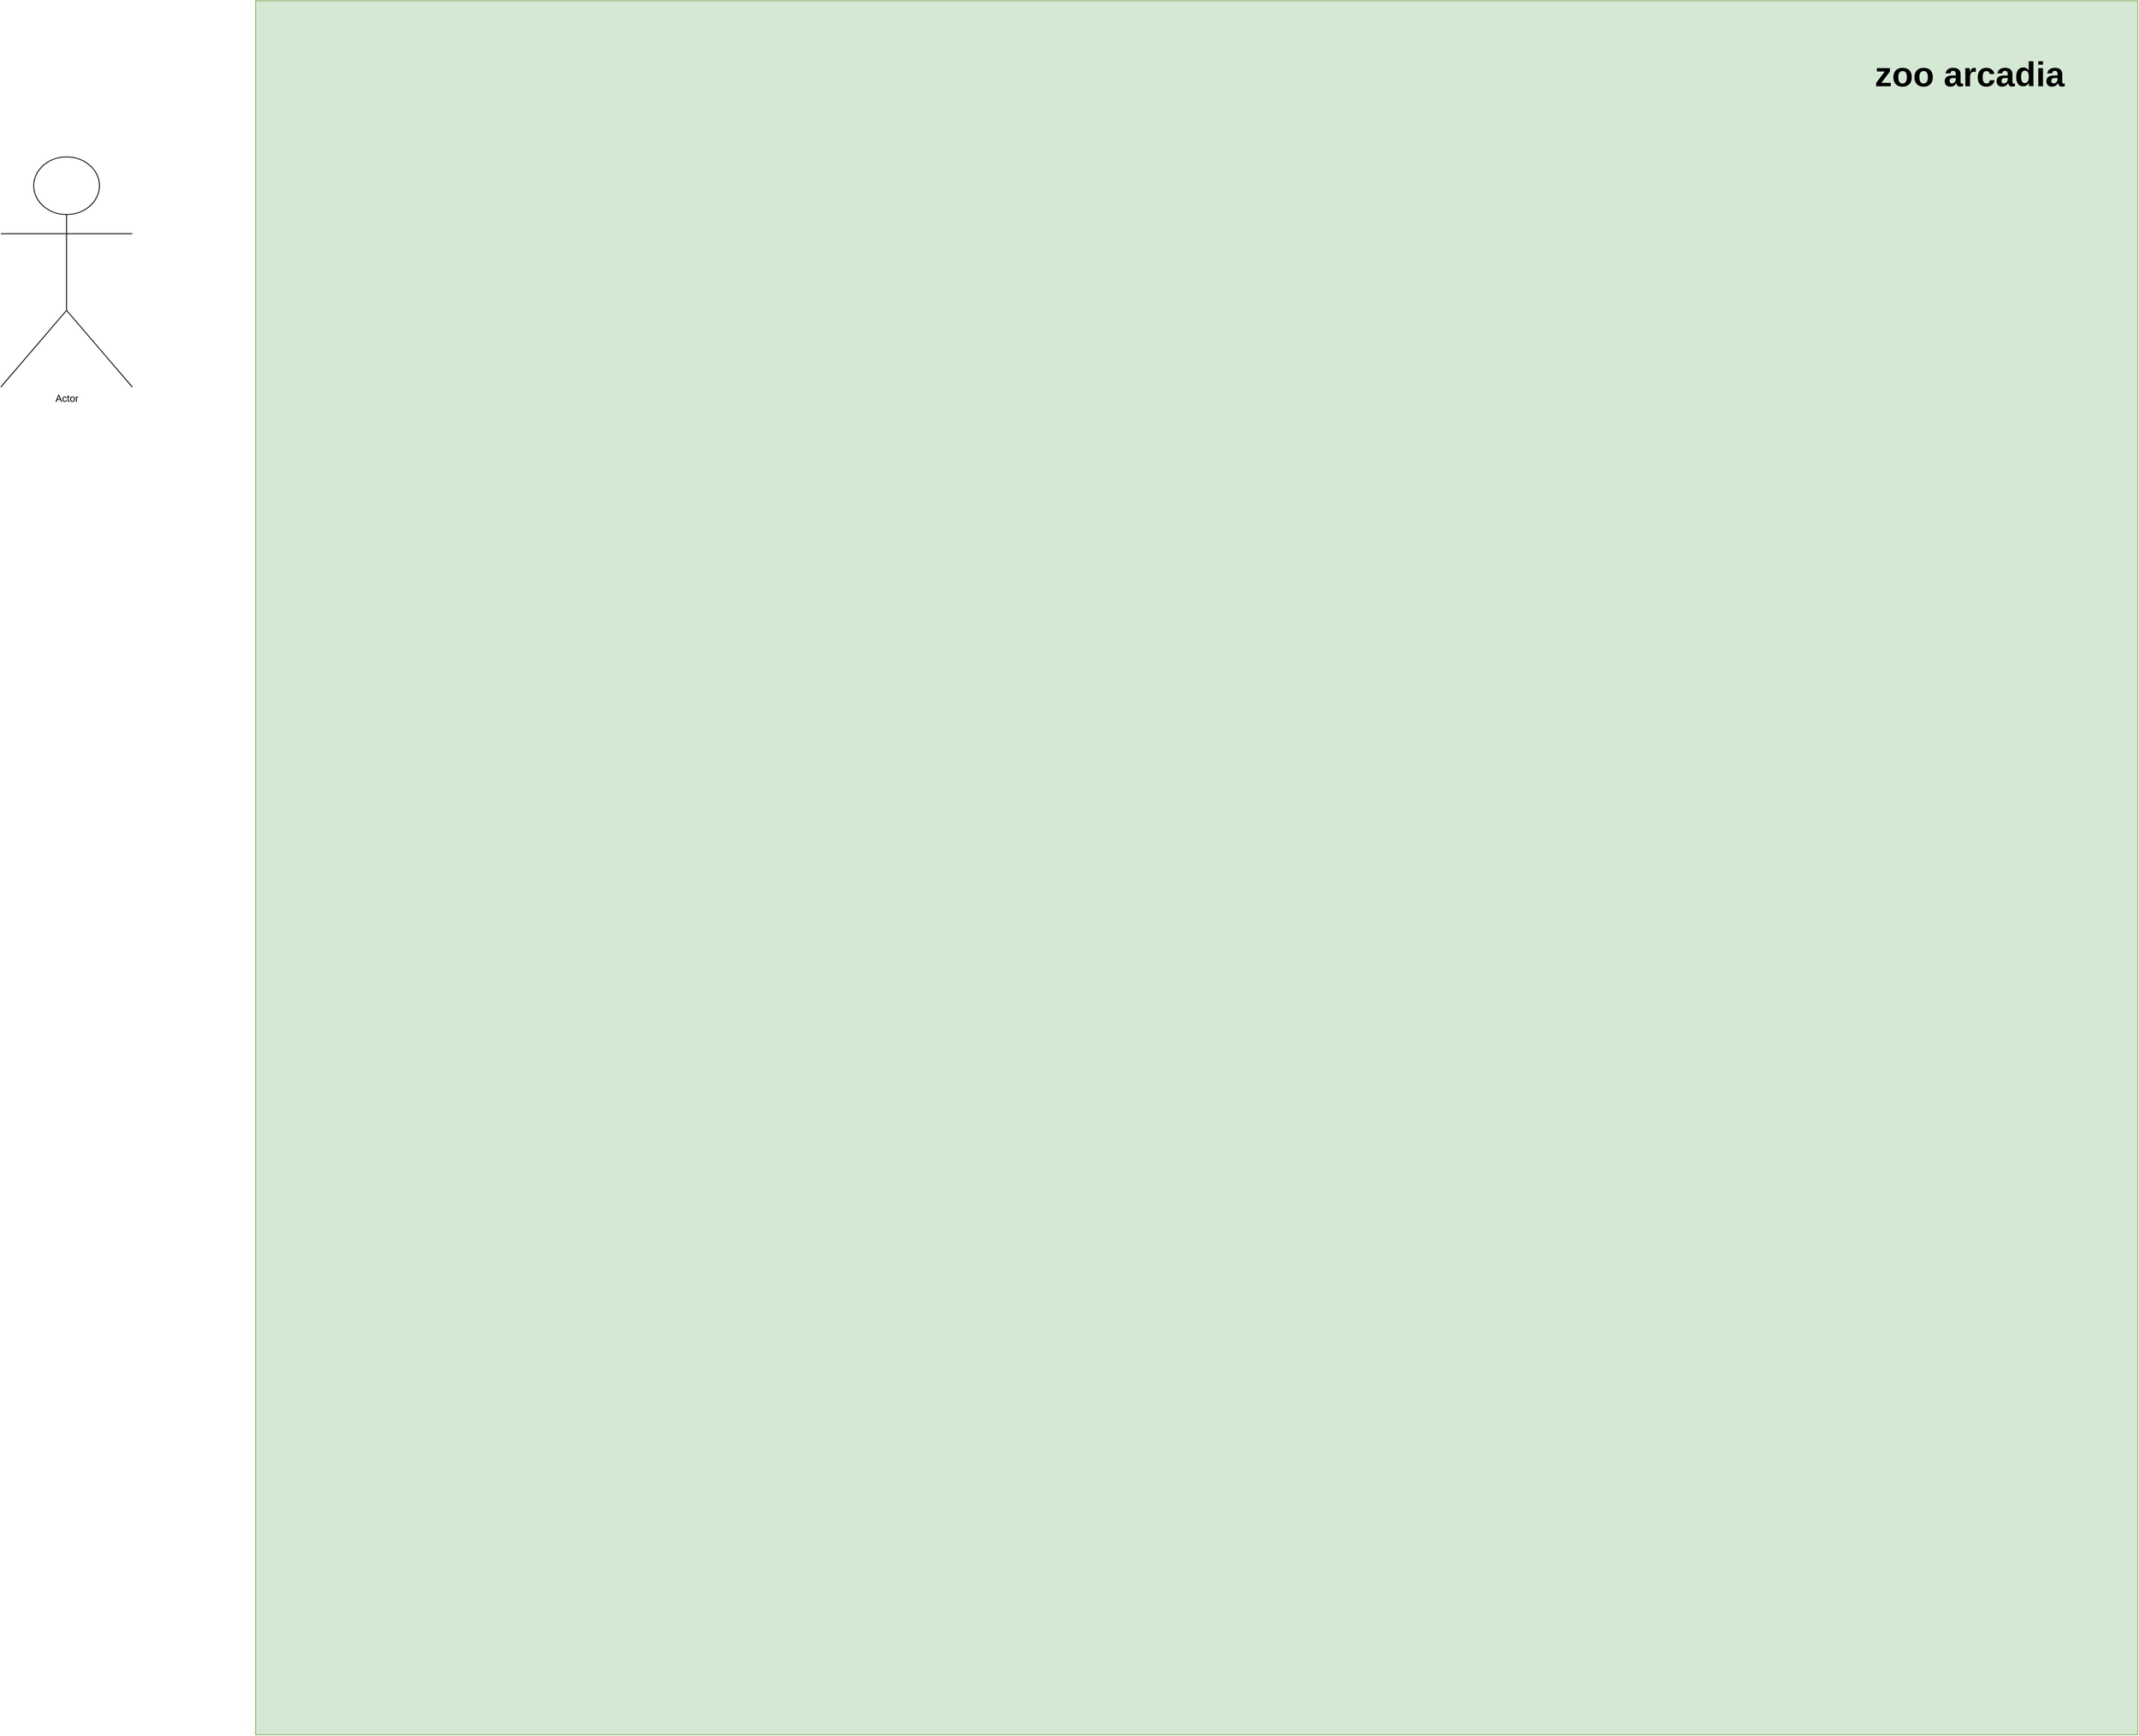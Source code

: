<mxfile version="24.6.4" type="github">
  <diagram name="Page-1" id="8-Un9mP4CI7cs1p9Rqkq">
    <mxGraphModel dx="5570" dy="2790" grid="1" gridSize="10" guides="1" tooltips="1" connect="1" arrows="1" fold="1" page="1" pageScale="1" pageWidth="827" pageHeight="1169" math="0" shadow="0">
      <root>
        <mxCell id="0" />
        <mxCell id="1" parent="0" />
        <mxCell id="-KCOtKO4u_WiJWK0Voqh-3" value="" style="rounded=0;whiteSpace=wrap;html=1;fillColor=#d5e8d4;strokeColor=#82b366;" vertex="1" parent="1">
          <mxGeometry x="460" y="160" width="2290" height="2110" as="geometry" />
        </mxCell>
        <mxCell id="-KCOtKO4u_WiJWK0Voqh-5" value="&lt;font style=&quot;font-size: 42px;&quot;&gt;zoo arcadia&lt;/font&gt;" style="text;strokeColor=none;fillColor=none;html=1;fontSize=24;fontStyle=1;verticalAlign=middle;align=center;" vertex="1" parent="1">
          <mxGeometry x="2410" y="230" width="270" height="40" as="geometry" />
        </mxCell>
        <mxCell id="-KCOtKO4u_WiJWK0Voqh-11" value="Actor" style="shape=umlActor;verticalLabelPosition=bottom;verticalAlign=top;html=1;outlineConnect=0;" vertex="1" parent="1">
          <mxGeometry x="150" y="350" width="160" height="280" as="geometry" />
        </mxCell>
      </root>
    </mxGraphModel>
  </diagram>
</mxfile>
